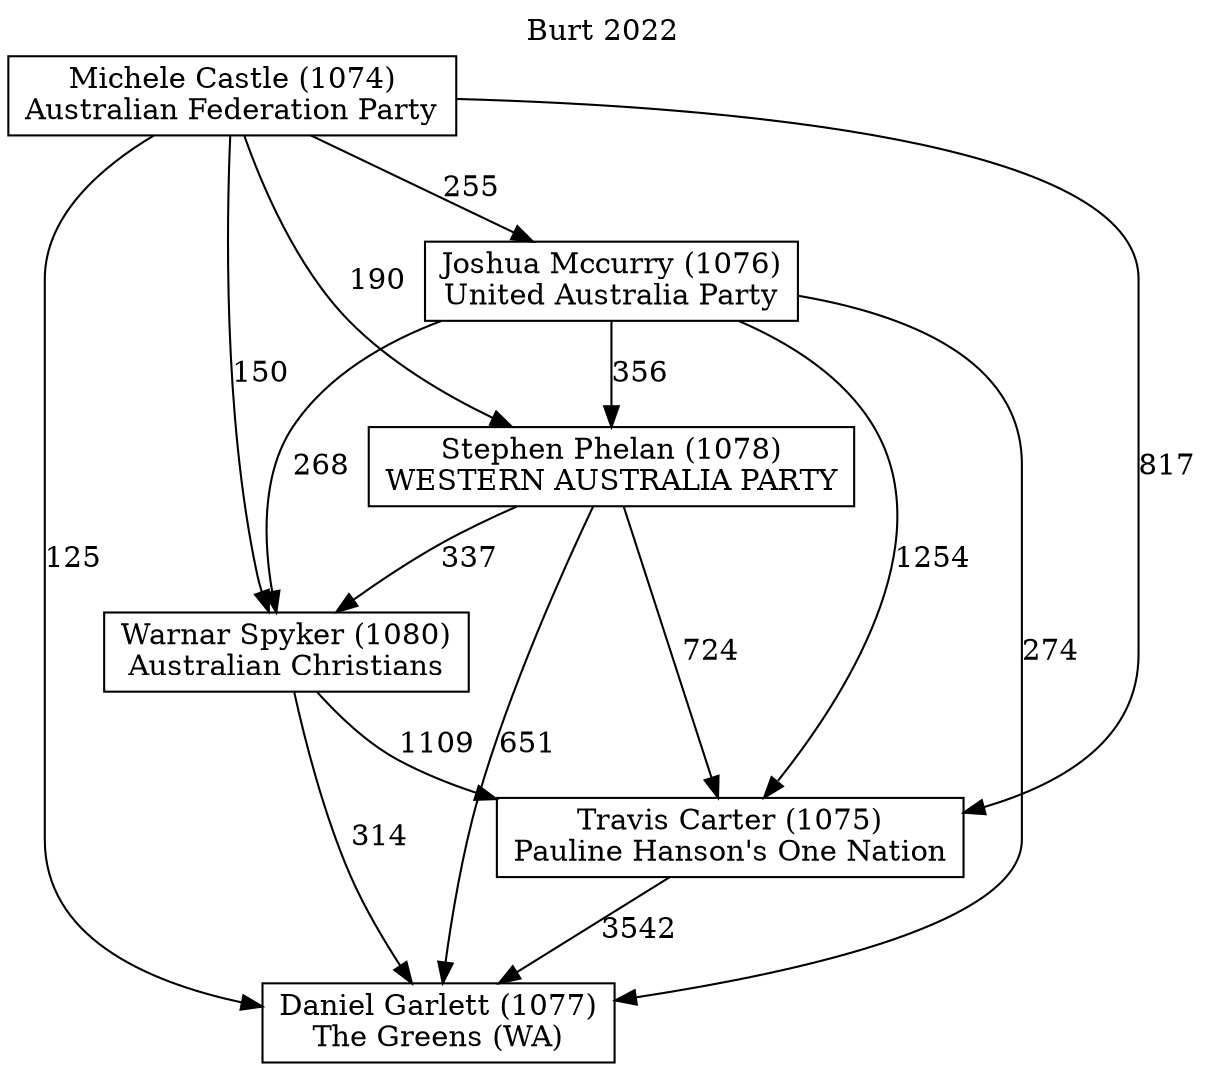 // House preference flow
digraph "Daniel Garlett (1077)_Burt_2022" {
	graph [label="Burt 2022" labelloc=t mclimit=10]
	node [shape=box]
	"Daniel Garlett (1077)" [label="Daniel Garlett (1077)
The Greens (WA)"]
	"Travis Carter (1075)" [label="Travis Carter (1075)
Pauline Hanson's One Nation"]
	"Warnar Spyker (1080)" [label="Warnar Spyker (1080)
Australian Christians"]
	"Stephen Phelan (1078)" [label="Stephen Phelan (1078)
WESTERN AUSTRALIA PARTY"]
	"Joshua Mccurry (1076)" [label="Joshua Mccurry (1076)
United Australia Party"]
	"Michele Castle (1074)" [label="Michele Castle (1074)
Australian Federation Party"]
	"Daniel Garlett (1077)" [label="Daniel Garlett (1077)
The Greens (WA)"]
	"Warnar Spyker (1080)" [label="Warnar Spyker (1080)
Australian Christians"]
	"Stephen Phelan (1078)" [label="Stephen Phelan (1078)
WESTERN AUSTRALIA PARTY"]
	"Joshua Mccurry (1076)" [label="Joshua Mccurry (1076)
United Australia Party"]
	"Michele Castle (1074)" [label="Michele Castle (1074)
Australian Federation Party"]
	"Daniel Garlett (1077)" [label="Daniel Garlett (1077)
The Greens (WA)"]
	"Stephen Phelan (1078)" [label="Stephen Phelan (1078)
WESTERN AUSTRALIA PARTY"]
	"Joshua Mccurry (1076)" [label="Joshua Mccurry (1076)
United Australia Party"]
	"Michele Castle (1074)" [label="Michele Castle (1074)
Australian Federation Party"]
	"Daniel Garlett (1077)" [label="Daniel Garlett (1077)
The Greens (WA)"]
	"Joshua Mccurry (1076)" [label="Joshua Mccurry (1076)
United Australia Party"]
	"Michele Castle (1074)" [label="Michele Castle (1074)
Australian Federation Party"]
	"Daniel Garlett (1077)" [label="Daniel Garlett (1077)
The Greens (WA)"]
	"Michele Castle (1074)" [label="Michele Castle (1074)
Australian Federation Party"]
	"Michele Castle (1074)" [label="Michele Castle (1074)
Australian Federation Party"]
	"Joshua Mccurry (1076)" [label="Joshua Mccurry (1076)
United Australia Party"]
	"Michele Castle (1074)" [label="Michele Castle (1074)
Australian Federation Party"]
	"Michele Castle (1074)" [label="Michele Castle (1074)
Australian Federation Party"]
	"Stephen Phelan (1078)" [label="Stephen Phelan (1078)
WESTERN AUSTRALIA PARTY"]
	"Joshua Mccurry (1076)" [label="Joshua Mccurry (1076)
United Australia Party"]
	"Michele Castle (1074)" [label="Michele Castle (1074)
Australian Federation Party"]
	"Stephen Phelan (1078)" [label="Stephen Phelan (1078)
WESTERN AUSTRALIA PARTY"]
	"Michele Castle (1074)" [label="Michele Castle (1074)
Australian Federation Party"]
	"Michele Castle (1074)" [label="Michele Castle (1074)
Australian Federation Party"]
	"Joshua Mccurry (1076)" [label="Joshua Mccurry (1076)
United Australia Party"]
	"Michele Castle (1074)" [label="Michele Castle (1074)
Australian Federation Party"]
	"Michele Castle (1074)" [label="Michele Castle (1074)
Australian Federation Party"]
	"Warnar Spyker (1080)" [label="Warnar Spyker (1080)
Australian Christians"]
	"Stephen Phelan (1078)" [label="Stephen Phelan (1078)
WESTERN AUSTRALIA PARTY"]
	"Joshua Mccurry (1076)" [label="Joshua Mccurry (1076)
United Australia Party"]
	"Michele Castle (1074)" [label="Michele Castle (1074)
Australian Federation Party"]
	"Warnar Spyker (1080)" [label="Warnar Spyker (1080)
Australian Christians"]
	"Joshua Mccurry (1076)" [label="Joshua Mccurry (1076)
United Australia Party"]
	"Michele Castle (1074)" [label="Michele Castle (1074)
Australian Federation Party"]
	"Warnar Spyker (1080)" [label="Warnar Spyker (1080)
Australian Christians"]
	"Michele Castle (1074)" [label="Michele Castle (1074)
Australian Federation Party"]
	"Michele Castle (1074)" [label="Michele Castle (1074)
Australian Federation Party"]
	"Joshua Mccurry (1076)" [label="Joshua Mccurry (1076)
United Australia Party"]
	"Michele Castle (1074)" [label="Michele Castle (1074)
Australian Federation Party"]
	"Michele Castle (1074)" [label="Michele Castle (1074)
Australian Federation Party"]
	"Stephen Phelan (1078)" [label="Stephen Phelan (1078)
WESTERN AUSTRALIA PARTY"]
	"Joshua Mccurry (1076)" [label="Joshua Mccurry (1076)
United Australia Party"]
	"Michele Castle (1074)" [label="Michele Castle (1074)
Australian Federation Party"]
	"Stephen Phelan (1078)" [label="Stephen Phelan (1078)
WESTERN AUSTRALIA PARTY"]
	"Michele Castle (1074)" [label="Michele Castle (1074)
Australian Federation Party"]
	"Michele Castle (1074)" [label="Michele Castle (1074)
Australian Federation Party"]
	"Joshua Mccurry (1076)" [label="Joshua Mccurry (1076)
United Australia Party"]
	"Michele Castle (1074)" [label="Michele Castle (1074)
Australian Federation Party"]
	"Michele Castle (1074)" [label="Michele Castle (1074)
Australian Federation Party"]
	"Travis Carter (1075)" [label="Travis Carter (1075)
Pauline Hanson's One Nation"]
	"Warnar Spyker (1080)" [label="Warnar Spyker (1080)
Australian Christians"]
	"Stephen Phelan (1078)" [label="Stephen Phelan (1078)
WESTERN AUSTRALIA PARTY"]
	"Joshua Mccurry (1076)" [label="Joshua Mccurry (1076)
United Australia Party"]
	"Michele Castle (1074)" [label="Michele Castle (1074)
Australian Federation Party"]
	"Travis Carter (1075)" [label="Travis Carter (1075)
Pauline Hanson's One Nation"]
	"Stephen Phelan (1078)" [label="Stephen Phelan (1078)
WESTERN AUSTRALIA PARTY"]
	"Joshua Mccurry (1076)" [label="Joshua Mccurry (1076)
United Australia Party"]
	"Michele Castle (1074)" [label="Michele Castle (1074)
Australian Federation Party"]
	"Travis Carter (1075)" [label="Travis Carter (1075)
Pauline Hanson's One Nation"]
	"Joshua Mccurry (1076)" [label="Joshua Mccurry (1076)
United Australia Party"]
	"Michele Castle (1074)" [label="Michele Castle (1074)
Australian Federation Party"]
	"Travis Carter (1075)" [label="Travis Carter (1075)
Pauline Hanson's One Nation"]
	"Michele Castle (1074)" [label="Michele Castle (1074)
Australian Federation Party"]
	"Michele Castle (1074)" [label="Michele Castle (1074)
Australian Federation Party"]
	"Joshua Mccurry (1076)" [label="Joshua Mccurry (1076)
United Australia Party"]
	"Michele Castle (1074)" [label="Michele Castle (1074)
Australian Federation Party"]
	"Michele Castle (1074)" [label="Michele Castle (1074)
Australian Federation Party"]
	"Stephen Phelan (1078)" [label="Stephen Phelan (1078)
WESTERN AUSTRALIA PARTY"]
	"Joshua Mccurry (1076)" [label="Joshua Mccurry (1076)
United Australia Party"]
	"Michele Castle (1074)" [label="Michele Castle (1074)
Australian Federation Party"]
	"Stephen Phelan (1078)" [label="Stephen Phelan (1078)
WESTERN AUSTRALIA PARTY"]
	"Michele Castle (1074)" [label="Michele Castle (1074)
Australian Federation Party"]
	"Michele Castle (1074)" [label="Michele Castle (1074)
Australian Federation Party"]
	"Joshua Mccurry (1076)" [label="Joshua Mccurry (1076)
United Australia Party"]
	"Michele Castle (1074)" [label="Michele Castle (1074)
Australian Federation Party"]
	"Michele Castle (1074)" [label="Michele Castle (1074)
Australian Federation Party"]
	"Warnar Spyker (1080)" [label="Warnar Spyker (1080)
Australian Christians"]
	"Stephen Phelan (1078)" [label="Stephen Phelan (1078)
WESTERN AUSTRALIA PARTY"]
	"Joshua Mccurry (1076)" [label="Joshua Mccurry (1076)
United Australia Party"]
	"Michele Castle (1074)" [label="Michele Castle (1074)
Australian Federation Party"]
	"Warnar Spyker (1080)" [label="Warnar Spyker (1080)
Australian Christians"]
	"Joshua Mccurry (1076)" [label="Joshua Mccurry (1076)
United Australia Party"]
	"Michele Castle (1074)" [label="Michele Castle (1074)
Australian Federation Party"]
	"Warnar Spyker (1080)" [label="Warnar Spyker (1080)
Australian Christians"]
	"Michele Castle (1074)" [label="Michele Castle (1074)
Australian Federation Party"]
	"Michele Castle (1074)" [label="Michele Castle (1074)
Australian Federation Party"]
	"Joshua Mccurry (1076)" [label="Joshua Mccurry (1076)
United Australia Party"]
	"Michele Castle (1074)" [label="Michele Castle (1074)
Australian Federation Party"]
	"Michele Castle (1074)" [label="Michele Castle (1074)
Australian Federation Party"]
	"Stephen Phelan (1078)" [label="Stephen Phelan (1078)
WESTERN AUSTRALIA PARTY"]
	"Joshua Mccurry (1076)" [label="Joshua Mccurry (1076)
United Australia Party"]
	"Michele Castle (1074)" [label="Michele Castle (1074)
Australian Federation Party"]
	"Stephen Phelan (1078)" [label="Stephen Phelan (1078)
WESTERN AUSTRALIA PARTY"]
	"Michele Castle (1074)" [label="Michele Castle (1074)
Australian Federation Party"]
	"Michele Castle (1074)" [label="Michele Castle (1074)
Australian Federation Party"]
	"Joshua Mccurry (1076)" [label="Joshua Mccurry (1076)
United Australia Party"]
	"Michele Castle (1074)" [label="Michele Castle (1074)
Australian Federation Party"]
	"Michele Castle (1074)" [label="Michele Castle (1074)
Australian Federation Party"]
	"Travis Carter (1075)" -> "Daniel Garlett (1077)" [label=3542]
	"Warnar Spyker (1080)" -> "Travis Carter (1075)" [label=1109]
	"Stephen Phelan (1078)" -> "Warnar Spyker (1080)" [label=337]
	"Joshua Mccurry (1076)" -> "Stephen Phelan (1078)" [label=356]
	"Michele Castle (1074)" -> "Joshua Mccurry (1076)" [label=255]
	"Warnar Spyker (1080)" -> "Daniel Garlett (1077)" [label=314]
	"Stephen Phelan (1078)" -> "Daniel Garlett (1077)" [label=651]
	"Joshua Mccurry (1076)" -> "Daniel Garlett (1077)" [label=274]
	"Michele Castle (1074)" -> "Daniel Garlett (1077)" [label=125]
	"Michele Castle (1074)" -> "Stephen Phelan (1078)" [label=190]
	"Joshua Mccurry (1076)" -> "Warnar Spyker (1080)" [label=268]
	"Michele Castle (1074)" -> "Warnar Spyker (1080)" [label=150]
	"Stephen Phelan (1078)" -> "Travis Carter (1075)" [label=724]
	"Joshua Mccurry (1076)" -> "Travis Carter (1075)" [label=1254]
	"Michele Castle (1074)" -> "Travis Carter (1075)" [label=817]
}
